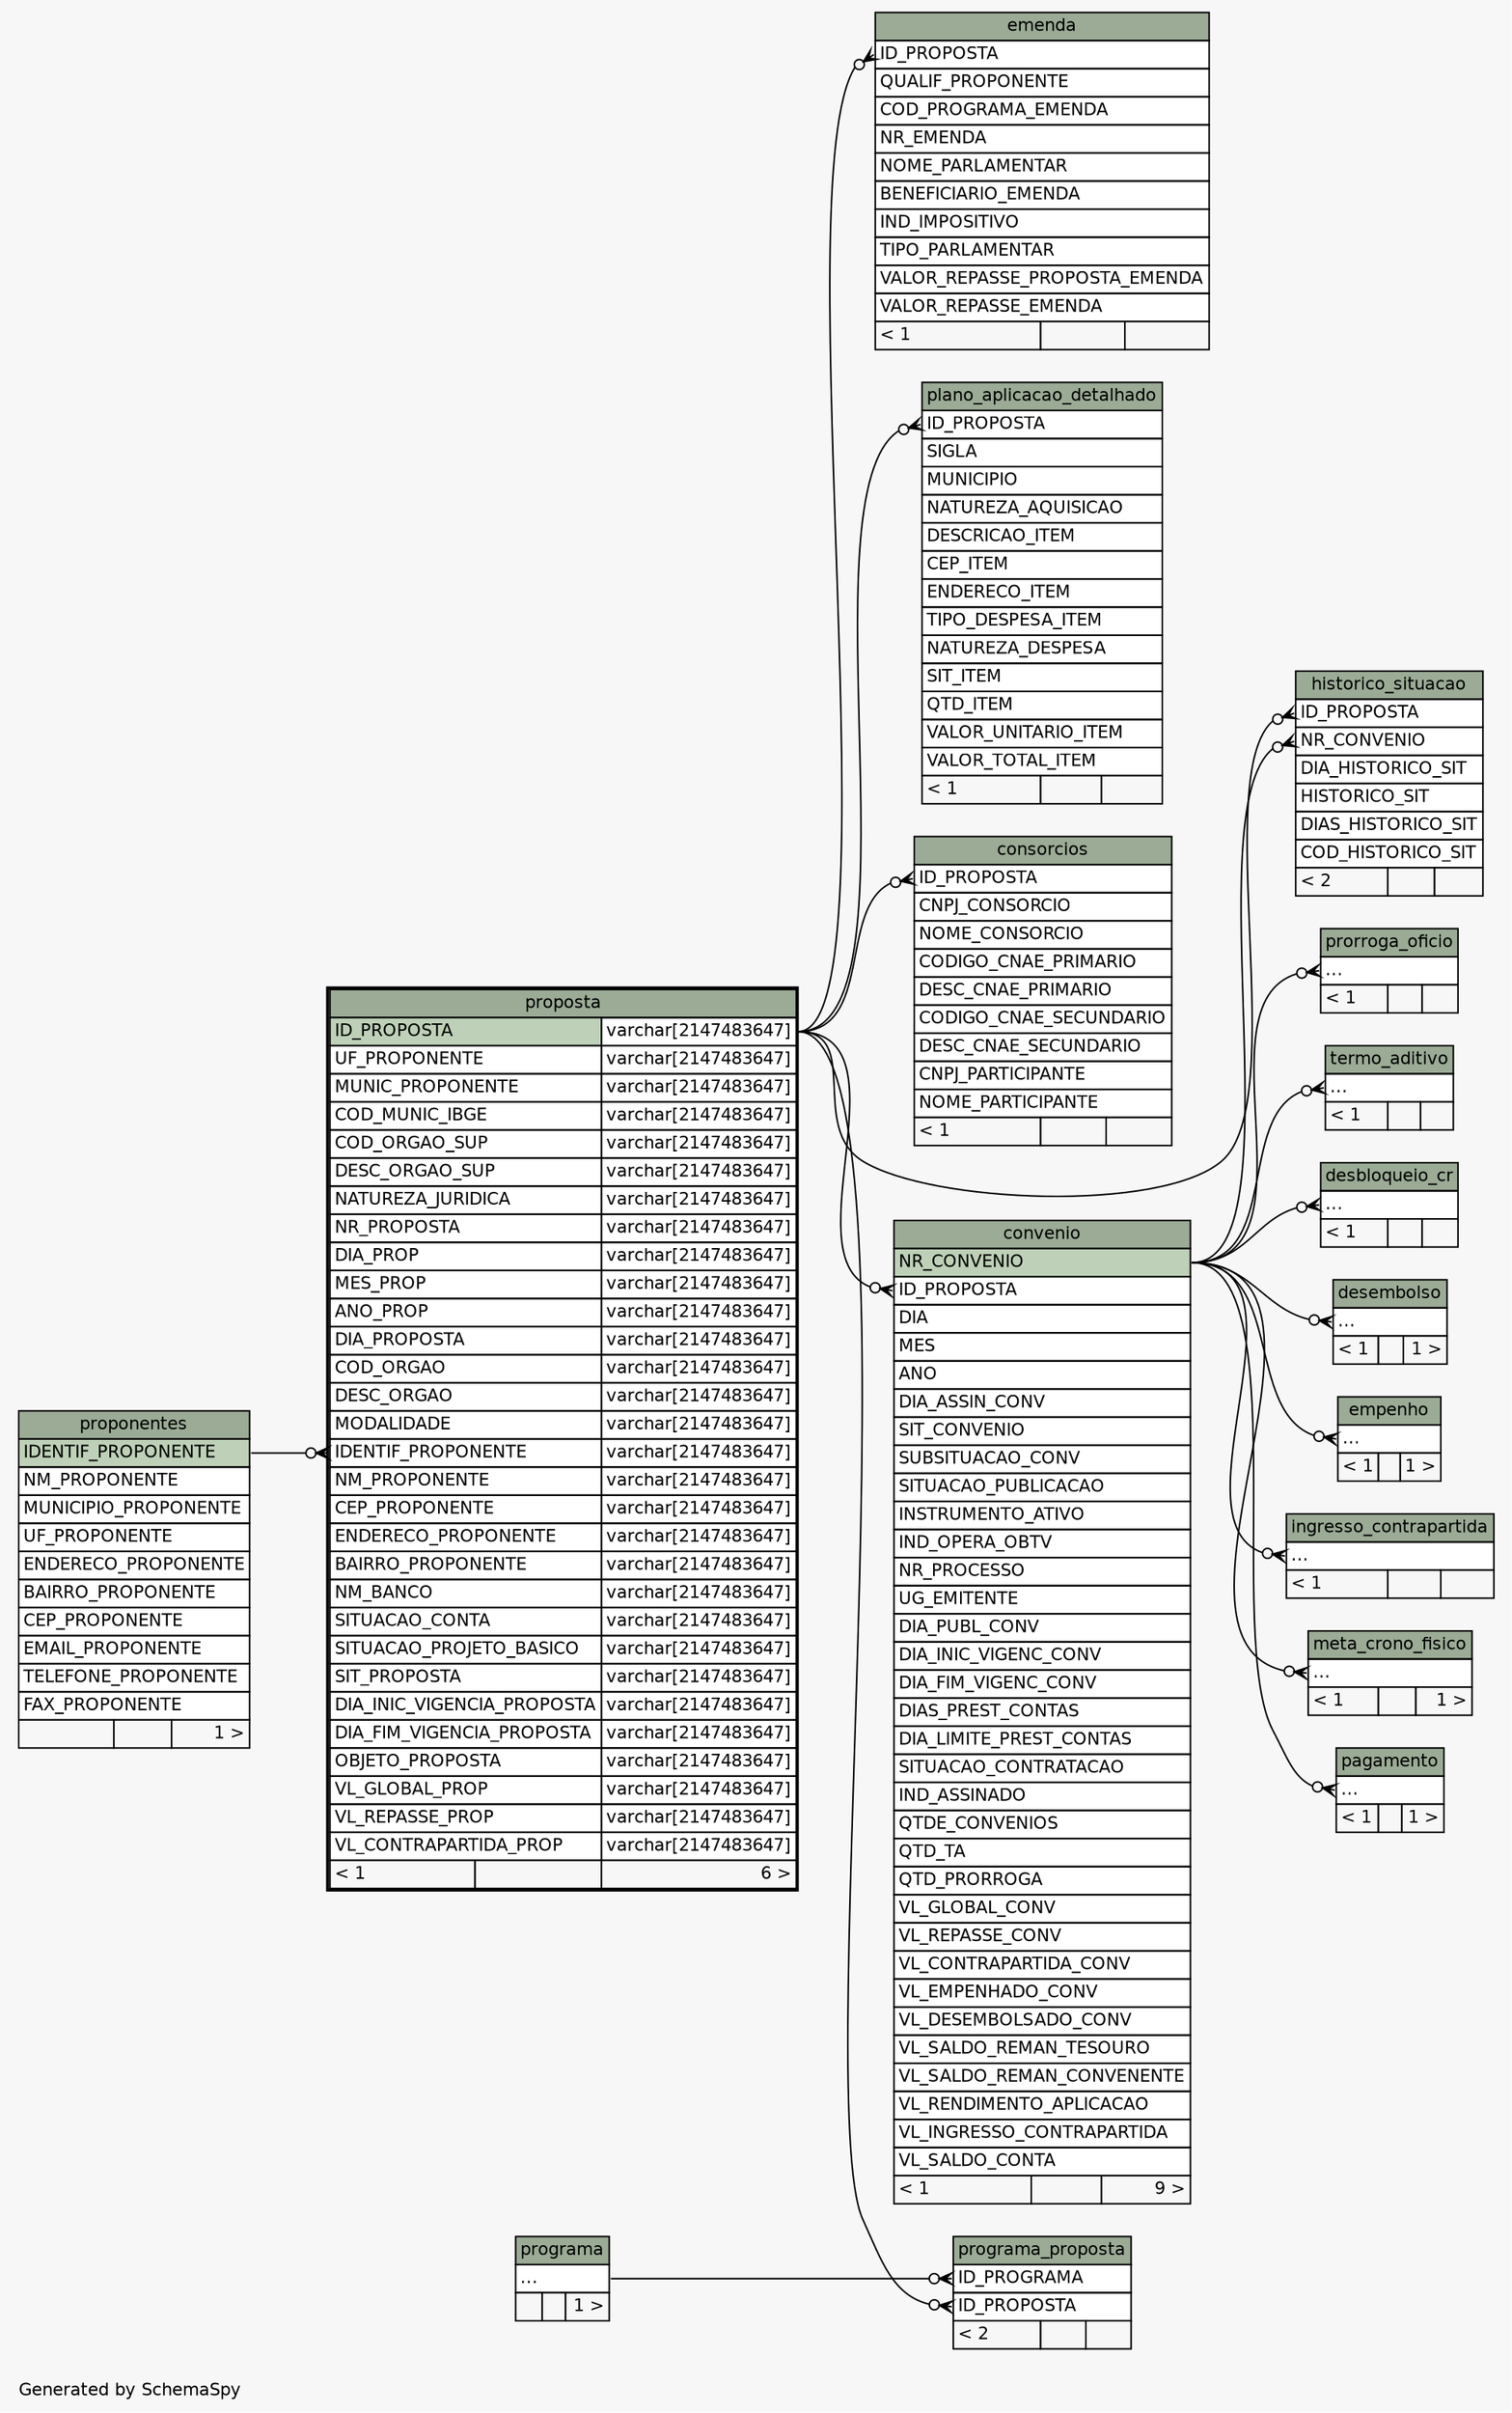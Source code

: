 // dot 2.38.0 on Windows 10 10.0
// SchemaSpy rev 590
digraph "twoDegreesRelationshipsDiagram" {
  graph [
    rankdir="RL"
    bgcolor="#f7f7f7"
    label="\nGenerated by SchemaSpy"
    labeljust="l"
    nodesep="0.18"
    ranksep="0.46"
    fontname="Helvetica"
    fontsize="11"
  ];
  node [
    fontname="Helvetica"
    fontsize="11"
    shape="plaintext"
  ];
  edge [
    arrowsize="0.8"
  ];
  "consorcios":"ID_PROPOSTA":w -> "proposta":"ID_PROPOSTA.type":e [arrowhead=none dir=back arrowtail=crowodot];
  "convenio":"ID_PROPOSTA":w -> "proposta":"ID_PROPOSTA.type":e [arrowhead=none dir=back arrowtail=crowodot];
  "desbloqueio_cr":"elipses":w -> "convenio":"NR_CONVENIO":e [arrowhead=none dir=back arrowtail=crowodot];
  "desembolso":"elipses":w -> "convenio":"NR_CONVENIO":e [arrowhead=none dir=back arrowtail=crowodot];
  "emenda":"ID_PROPOSTA":w -> "proposta":"ID_PROPOSTA.type":e [arrowhead=none dir=back arrowtail=crowodot];
  "empenho":"elipses":w -> "convenio":"NR_CONVENIO":e [arrowhead=none dir=back arrowtail=crowodot];
  "historico_situacao":"ID_PROPOSTA":w -> "proposta":"ID_PROPOSTA.type":e [arrowhead=none dir=back arrowtail=crowodot];
  "historico_situacao":"NR_CONVENIO":w -> "convenio":"NR_CONVENIO":e [arrowhead=none dir=back arrowtail=crowodot];
  "ingresso_contrapartida":"elipses":w -> "convenio":"NR_CONVENIO":e [arrowhead=none dir=back arrowtail=crowodot];
  "meta_crono_fisico":"elipses":w -> "convenio":"NR_CONVENIO":e [arrowhead=none dir=back arrowtail=crowodot];
  "pagamento":"elipses":w -> "convenio":"NR_CONVENIO":e [arrowhead=none dir=back arrowtail=crowodot];
  "plano_aplicacao_detalhado":"ID_PROPOSTA":w -> "proposta":"ID_PROPOSTA.type":e [arrowhead=none dir=back arrowtail=crowodot];
  "programa_proposta":"ID_PROGRAMA":w -> "programa":"elipses":e [arrowhead=none dir=back arrowtail=crowodot];
  "programa_proposta":"ID_PROPOSTA":w -> "proposta":"ID_PROPOSTA.type":e [arrowhead=none dir=back arrowtail=crowodot];
  "proposta":"IDENTIF_PROPONENTE":w -> "proponentes":"IDENTIF_PROPONENTE":e [arrowhead=none dir=back arrowtail=crowodot];
  "prorroga_oficio":"elipses":w -> "convenio":"NR_CONVENIO":e [arrowhead=none dir=back arrowtail=crowodot];
  "termo_aditivo":"elipses":w -> "convenio":"NR_CONVENIO":e [arrowhead=none dir=back arrowtail=crowodot];
  "consorcios" [
    label=<
    <TABLE BORDER="0" CELLBORDER="1" CELLSPACING="0" BGCOLOR="#ffffff">
      <TR><TD COLSPAN="3" BGCOLOR="#9bab96" ALIGN="CENTER">consorcios</TD></TR>
      <TR><TD PORT="ID_PROPOSTA" COLSPAN="3" ALIGN="LEFT">ID_PROPOSTA</TD></TR>
      <TR><TD PORT="CNPJ_CONSORCIO" COLSPAN="3" ALIGN="LEFT">CNPJ_CONSORCIO</TD></TR>
      <TR><TD PORT="NOME_CONSORCIO" COLSPAN="3" ALIGN="LEFT">NOME_CONSORCIO</TD></TR>
      <TR><TD PORT="CODIGO_CNAE_PRIMARIO" COLSPAN="3" ALIGN="LEFT">CODIGO_CNAE_PRIMARIO</TD></TR>
      <TR><TD PORT="DESC_CNAE_PRIMARIO" COLSPAN="3" ALIGN="LEFT">DESC_CNAE_PRIMARIO</TD></TR>
      <TR><TD PORT="CODIGO_CNAE_SECUNDARIO" COLSPAN="3" ALIGN="LEFT">CODIGO_CNAE_SECUNDARIO</TD></TR>
      <TR><TD PORT="DESC_CNAE_SECUNDARIO" COLSPAN="3" ALIGN="LEFT">DESC_CNAE_SECUNDARIO</TD></TR>
      <TR><TD PORT="CNPJ_PARTICIPANTE" COLSPAN="3" ALIGN="LEFT">CNPJ_PARTICIPANTE</TD></TR>
      <TR><TD PORT="NOME_PARTICIPANTE" COLSPAN="3" ALIGN="LEFT">NOME_PARTICIPANTE</TD></TR>
      <TR><TD ALIGN="LEFT" BGCOLOR="#f7f7f7">&lt; 1</TD><TD ALIGN="RIGHT" BGCOLOR="#f7f7f7">  </TD><TD ALIGN="RIGHT" BGCOLOR="#f7f7f7">  </TD></TR>
    </TABLE>>
    URL="consorcios.html"
    tooltip="consorcios"
  ];
  "convenio" [
    label=<
    <TABLE BORDER="0" CELLBORDER="1" CELLSPACING="0" BGCOLOR="#ffffff">
      <TR><TD COLSPAN="3" BGCOLOR="#9bab96" ALIGN="CENTER">convenio</TD></TR>
      <TR><TD PORT="NR_CONVENIO" COLSPAN="3" BGCOLOR="#bed1b8" ALIGN="LEFT">NR_CONVENIO</TD></TR>
      <TR><TD PORT="ID_PROPOSTA" COLSPAN="3" ALIGN="LEFT">ID_PROPOSTA</TD></TR>
      <TR><TD PORT="DIA" COLSPAN="3" ALIGN="LEFT">DIA</TD></TR>
      <TR><TD PORT="MES" COLSPAN="3" ALIGN="LEFT">MES</TD></TR>
      <TR><TD PORT="ANO" COLSPAN="3" ALIGN="LEFT">ANO</TD></TR>
      <TR><TD PORT="DIA_ASSIN_CONV" COLSPAN="3" ALIGN="LEFT">DIA_ASSIN_CONV</TD></TR>
      <TR><TD PORT="SIT_CONVENIO" COLSPAN="3" ALIGN="LEFT">SIT_CONVENIO</TD></TR>
      <TR><TD PORT="SUBSITUACAO_CONV" COLSPAN="3" ALIGN="LEFT">SUBSITUACAO_CONV</TD></TR>
      <TR><TD PORT="SITUACAO_PUBLICACAO" COLSPAN="3" ALIGN="LEFT">SITUACAO_PUBLICACAO</TD></TR>
      <TR><TD PORT="INSTRUMENTO_ATIVO" COLSPAN="3" ALIGN="LEFT">INSTRUMENTO_ATIVO</TD></TR>
      <TR><TD PORT="IND_OPERA_OBTV" COLSPAN="3" ALIGN="LEFT">IND_OPERA_OBTV</TD></TR>
      <TR><TD PORT="NR_PROCESSO" COLSPAN="3" ALIGN="LEFT">NR_PROCESSO</TD></TR>
      <TR><TD PORT="UG_EMITENTE" COLSPAN="3" ALIGN="LEFT">UG_EMITENTE</TD></TR>
      <TR><TD PORT="DIA_PUBL_CONV" COLSPAN="3" ALIGN="LEFT">DIA_PUBL_CONV</TD></TR>
      <TR><TD PORT="DIA_INIC_VIGENC_CONV" COLSPAN="3" ALIGN="LEFT">DIA_INIC_VIGENC_CONV</TD></TR>
      <TR><TD PORT="DIA_FIM_VIGENC_CONV" COLSPAN="3" ALIGN="LEFT">DIA_FIM_VIGENC_CONV</TD></TR>
      <TR><TD PORT="DIAS_PREST_CONTAS" COLSPAN="3" ALIGN="LEFT">DIAS_PREST_CONTAS</TD></TR>
      <TR><TD PORT="DIA_LIMITE_PREST_CONTAS" COLSPAN="3" ALIGN="LEFT">DIA_LIMITE_PREST_CONTAS</TD></TR>
      <TR><TD PORT="SITUACAO_CONTRATACAO" COLSPAN="3" ALIGN="LEFT">SITUACAO_CONTRATACAO</TD></TR>
      <TR><TD PORT="IND_ASSINADO" COLSPAN="3" ALIGN="LEFT">IND_ASSINADO</TD></TR>
      <TR><TD PORT="QTDE_CONVENIOS" COLSPAN="3" ALIGN="LEFT">QTDE_CONVENIOS</TD></TR>
      <TR><TD PORT="QTD_TA" COLSPAN="3" ALIGN="LEFT">QTD_TA</TD></TR>
      <TR><TD PORT="QTD_PRORROGA" COLSPAN="3" ALIGN="LEFT">QTD_PRORROGA</TD></TR>
      <TR><TD PORT="VL_GLOBAL_CONV" COLSPAN="3" ALIGN="LEFT">VL_GLOBAL_CONV</TD></TR>
      <TR><TD PORT="VL_REPASSE_CONV" COLSPAN="3" ALIGN="LEFT">VL_REPASSE_CONV</TD></TR>
      <TR><TD PORT="VL_CONTRAPARTIDA_CONV" COLSPAN="3" ALIGN="LEFT">VL_CONTRAPARTIDA_CONV</TD></TR>
      <TR><TD PORT="VL_EMPENHADO_CONV" COLSPAN="3" ALIGN="LEFT">VL_EMPENHADO_CONV</TD></TR>
      <TR><TD PORT="VL_DESEMBOLSADO_CONV" COLSPAN="3" ALIGN="LEFT">VL_DESEMBOLSADO_CONV</TD></TR>
      <TR><TD PORT="VL_SALDO_REMAN_TESOURO" COLSPAN="3" ALIGN="LEFT">VL_SALDO_REMAN_TESOURO</TD></TR>
      <TR><TD PORT="VL_SALDO_REMAN_CONVENENTE" COLSPAN="3" ALIGN="LEFT">VL_SALDO_REMAN_CONVENENTE</TD></TR>
      <TR><TD PORT="VL_RENDIMENTO_APLICACAO" COLSPAN="3" ALIGN="LEFT">VL_RENDIMENTO_APLICACAO</TD></TR>
      <TR><TD PORT="VL_INGRESSO_CONTRAPARTIDA" COLSPAN="3" ALIGN="LEFT">VL_INGRESSO_CONTRAPARTIDA</TD></TR>
      <TR><TD PORT="VL_SALDO_CONTA" COLSPAN="3" ALIGN="LEFT">VL_SALDO_CONTA</TD></TR>
      <TR><TD ALIGN="LEFT" BGCOLOR="#f7f7f7">&lt; 1</TD><TD ALIGN="RIGHT" BGCOLOR="#f7f7f7">  </TD><TD ALIGN="RIGHT" BGCOLOR="#f7f7f7">9 &gt;</TD></TR>
    </TABLE>>
    URL="convenio.html"
    tooltip="convenio"
  ];
  "desbloqueio_cr" [
    label=<
    <TABLE BORDER="0" CELLBORDER="1" CELLSPACING="0" BGCOLOR="#ffffff">
      <TR><TD COLSPAN="3" BGCOLOR="#9bab96" ALIGN="CENTER">desbloqueio_cr</TD></TR>
      <TR><TD PORT="elipses" COLSPAN="3" ALIGN="LEFT">...</TD></TR>
      <TR><TD ALIGN="LEFT" BGCOLOR="#f7f7f7">&lt; 1</TD><TD ALIGN="RIGHT" BGCOLOR="#f7f7f7">  </TD><TD ALIGN="RIGHT" BGCOLOR="#f7f7f7">  </TD></TR>
    </TABLE>>
    URL="desbloqueio_cr.html"
    tooltip="desbloqueio_cr"
  ];
  "desembolso" [
    label=<
    <TABLE BORDER="0" CELLBORDER="1" CELLSPACING="0" BGCOLOR="#ffffff">
      <TR><TD COLSPAN="3" BGCOLOR="#9bab96" ALIGN="CENTER">desembolso</TD></TR>
      <TR><TD PORT="elipses" COLSPAN="3" ALIGN="LEFT">...</TD></TR>
      <TR><TD ALIGN="LEFT" BGCOLOR="#f7f7f7">&lt; 1</TD><TD ALIGN="RIGHT" BGCOLOR="#f7f7f7">  </TD><TD ALIGN="RIGHT" BGCOLOR="#f7f7f7">1 &gt;</TD></TR>
    </TABLE>>
    URL="desembolso.html"
    tooltip="desembolso"
  ];
  "emenda" [
    label=<
    <TABLE BORDER="0" CELLBORDER="1" CELLSPACING="0" BGCOLOR="#ffffff">
      <TR><TD COLSPAN="3" BGCOLOR="#9bab96" ALIGN="CENTER">emenda</TD></TR>
      <TR><TD PORT="ID_PROPOSTA" COLSPAN="3" ALIGN="LEFT">ID_PROPOSTA</TD></TR>
      <TR><TD PORT="QUALIF_PROPONENTE" COLSPAN="3" ALIGN="LEFT">QUALIF_PROPONENTE</TD></TR>
      <TR><TD PORT="COD_PROGRAMA_EMENDA" COLSPAN="3" ALIGN="LEFT">COD_PROGRAMA_EMENDA</TD></TR>
      <TR><TD PORT="NR_EMENDA" COLSPAN="3" ALIGN="LEFT">NR_EMENDA</TD></TR>
      <TR><TD PORT="NOME_PARLAMENTAR" COLSPAN="3" ALIGN="LEFT">NOME_PARLAMENTAR</TD></TR>
      <TR><TD PORT="BENEFICIARIO_EMENDA" COLSPAN="3" ALIGN="LEFT">BENEFICIARIO_EMENDA</TD></TR>
      <TR><TD PORT="IND_IMPOSITIVO" COLSPAN="3" ALIGN="LEFT">IND_IMPOSITIVO</TD></TR>
      <TR><TD PORT="TIPO_PARLAMENTAR" COLSPAN="3" ALIGN="LEFT">TIPO_PARLAMENTAR</TD></TR>
      <TR><TD PORT="VALOR_REPASSE_PROPOSTA_EMENDA" COLSPAN="3" ALIGN="LEFT">VALOR_REPASSE_PROPOSTA_EMENDA</TD></TR>
      <TR><TD PORT="VALOR_REPASSE_EMENDA" COLSPAN="3" ALIGN="LEFT">VALOR_REPASSE_EMENDA</TD></TR>
      <TR><TD ALIGN="LEFT" BGCOLOR="#f7f7f7">&lt; 1</TD><TD ALIGN="RIGHT" BGCOLOR="#f7f7f7">  </TD><TD ALIGN="RIGHT" BGCOLOR="#f7f7f7">  </TD></TR>
    </TABLE>>
    URL="emenda.html"
    tooltip="emenda"
  ];
  "empenho" [
    label=<
    <TABLE BORDER="0" CELLBORDER="1" CELLSPACING="0" BGCOLOR="#ffffff">
      <TR><TD COLSPAN="3" BGCOLOR="#9bab96" ALIGN="CENTER">empenho</TD></TR>
      <TR><TD PORT="elipses" COLSPAN="3" ALIGN="LEFT">...</TD></TR>
      <TR><TD ALIGN="LEFT" BGCOLOR="#f7f7f7">&lt; 1</TD><TD ALIGN="RIGHT" BGCOLOR="#f7f7f7">  </TD><TD ALIGN="RIGHT" BGCOLOR="#f7f7f7">1 &gt;</TD></TR>
    </TABLE>>
    URL="empenho.html"
    tooltip="empenho"
  ];
  "historico_situacao" [
    label=<
    <TABLE BORDER="0" CELLBORDER="1" CELLSPACING="0" BGCOLOR="#ffffff">
      <TR><TD COLSPAN="3" BGCOLOR="#9bab96" ALIGN="CENTER">historico_situacao</TD></TR>
      <TR><TD PORT="ID_PROPOSTA" COLSPAN="3" ALIGN="LEFT">ID_PROPOSTA</TD></TR>
      <TR><TD PORT="NR_CONVENIO" COLSPAN="3" ALIGN="LEFT">NR_CONVENIO</TD></TR>
      <TR><TD PORT="DIA_HISTORICO_SIT" COLSPAN="3" ALIGN="LEFT">DIA_HISTORICO_SIT</TD></TR>
      <TR><TD PORT="HISTORICO_SIT" COLSPAN="3" ALIGN="LEFT">HISTORICO_SIT</TD></TR>
      <TR><TD PORT="DIAS_HISTORICO_SIT" COLSPAN="3" ALIGN="LEFT">DIAS_HISTORICO_SIT</TD></TR>
      <TR><TD PORT="COD_HISTORICO_SIT" COLSPAN="3" ALIGN="LEFT">COD_HISTORICO_SIT</TD></TR>
      <TR><TD ALIGN="LEFT" BGCOLOR="#f7f7f7">&lt; 2</TD><TD ALIGN="RIGHT" BGCOLOR="#f7f7f7">  </TD><TD ALIGN="RIGHT" BGCOLOR="#f7f7f7">  </TD></TR>
    </TABLE>>
    URL="historico_situacao.html"
    tooltip="historico_situacao"
  ];
  "ingresso_contrapartida" [
    label=<
    <TABLE BORDER="0" CELLBORDER="1" CELLSPACING="0" BGCOLOR="#ffffff">
      <TR><TD COLSPAN="3" BGCOLOR="#9bab96" ALIGN="CENTER">ingresso_contrapartida</TD></TR>
      <TR><TD PORT="elipses" COLSPAN="3" ALIGN="LEFT">...</TD></TR>
      <TR><TD ALIGN="LEFT" BGCOLOR="#f7f7f7">&lt; 1</TD><TD ALIGN="RIGHT" BGCOLOR="#f7f7f7">  </TD><TD ALIGN="RIGHT" BGCOLOR="#f7f7f7">  </TD></TR>
    </TABLE>>
    URL="ingresso_contrapartida.html"
    tooltip="ingresso_contrapartida"
  ];
  "meta_crono_fisico" [
    label=<
    <TABLE BORDER="0" CELLBORDER="1" CELLSPACING="0" BGCOLOR="#ffffff">
      <TR><TD COLSPAN="3" BGCOLOR="#9bab96" ALIGN="CENTER">meta_crono_fisico</TD></TR>
      <TR><TD PORT="elipses" COLSPAN="3" ALIGN="LEFT">...</TD></TR>
      <TR><TD ALIGN="LEFT" BGCOLOR="#f7f7f7">&lt; 1</TD><TD ALIGN="RIGHT" BGCOLOR="#f7f7f7">  </TD><TD ALIGN="RIGHT" BGCOLOR="#f7f7f7">1 &gt;</TD></TR>
    </TABLE>>
    URL="meta_crono_fisico.html"
    tooltip="meta_crono_fisico"
  ];
  "pagamento" [
    label=<
    <TABLE BORDER="0" CELLBORDER="1" CELLSPACING="0" BGCOLOR="#ffffff">
      <TR><TD COLSPAN="3" BGCOLOR="#9bab96" ALIGN="CENTER">pagamento</TD></TR>
      <TR><TD PORT="elipses" COLSPAN="3" ALIGN="LEFT">...</TD></TR>
      <TR><TD ALIGN="LEFT" BGCOLOR="#f7f7f7">&lt; 1</TD><TD ALIGN="RIGHT" BGCOLOR="#f7f7f7">  </TD><TD ALIGN="RIGHT" BGCOLOR="#f7f7f7">1 &gt;</TD></TR>
    </TABLE>>
    URL="pagamento.html"
    tooltip="pagamento"
  ];
  "plano_aplicacao_detalhado" [
    label=<
    <TABLE BORDER="0" CELLBORDER="1" CELLSPACING="0" BGCOLOR="#ffffff">
      <TR><TD COLSPAN="3" BGCOLOR="#9bab96" ALIGN="CENTER">plano_aplicacao_detalhado</TD></TR>
      <TR><TD PORT="ID_PROPOSTA" COLSPAN="3" ALIGN="LEFT">ID_PROPOSTA</TD></TR>
      <TR><TD PORT="SIGLA" COLSPAN="3" ALIGN="LEFT">SIGLA</TD></TR>
      <TR><TD PORT="MUNICIPIO" COLSPAN="3" ALIGN="LEFT">MUNICIPIO</TD></TR>
      <TR><TD PORT="NATUREZA_AQUISICAO" COLSPAN="3" ALIGN="LEFT">NATUREZA_AQUISICAO</TD></TR>
      <TR><TD PORT="DESCRICAO_ITEM" COLSPAN="3" ALIGN="LEFT">DESCRICAO_ITEM</TD></TR>
      <TR><TD PORT="CEP_ITEM" COLSPAN="3" ALIGN="LEFT">CEP_ITEM</TD></TR>
      <TR><TD PORT="ENDERECO_ITEM" COLSPAN="3" ALIGN="LEFT">ENDERECO_ITEM</TD></TR>
      <TR><TD PORT="TIPO_DESPESA_ITEM" COLSPAN="3" ALIGN="LEFT">TIPO_DESPESA_ITEM</TD></TR>
      <TR><TD PORT="NATUREZA_DESPESA" COLSPAN="3" ALIGN="LEFT">NATUREZA_DESPESA</TD></TR>
      <TR><TD PORT="SIT_ITEM" COLSPAN="3" ALIGN="LEFT">SIT_ITEM</TD></TR>
      <TR><TD PORT="QTD_ITEM" COLSPAN="3" ALIGN="LEFT">QTD_ITEM</TD></TR>
      <TR><TD PORT="VALOR_UNITARIO_ITEM" COLSPAN="3" ALIGN="LEFT">VALOR_UNITARIO_ITEM</TD></TR>
      <TR><TD PORT="VALOR_TOTAL_ITEM" COLSPAN="3" ALIGN="LEFT">VALOR_TOTAL_ITEM</TD></TR>
      <TR><TD ALIGN="LEFT" BGCOLOR="#f7f7f7">&lt; 1</TD><TD ALIGN="RIGHT" BGCOLOR="#f7f7f7">  </TD><TD ALIGN="RIGHT" BGCOLOR="#f7f7f7">  </TD></TR>
    </TABLE>>
    URL="plano_aplicacao_detalhado.html"
    tooltip="plano_aplicacao_detalhado"
  ];
  "programa" [
    label=<
    <TABLE BORDER="0" CELLBORDER="1" CELLSPACING="0" BGCOLOR="#ffffff">
      <TR><TD COLSPAN="3" BGCOLOR="#9bab96" ALIGN="CENTER">programa</TD></TR>
      <TR><TD PORT="elipses" COLSPAN="3" ALIGN="LEFT">...</TD></TR>
      <TR><TD ALIGN="LEFT" BGCOLOR="#f7f7f7">  </TD><TD ALIGN="RIGHT" BGCOLOR="#f7f7f7">  </TD><TD ALIGN="RIGHT" BGCOLOR="#f7f7f7">1 &gt;</TD></TR>
    </TABLE>>
    URL="programa.html"
    tooltip="programa"
  ];
  "programa_proposta" [
    label=<
    <TABLE BORDER="0" CELLBORDER="1" CELLSPACING="0" BGCOLOR="#ffffff">
      <TR><TD COLSPAN="3" BGCOLOR="#9bab96" ALIGN="CENTER">programa_proposta</TD></TR>
      <TR><TD PORT="ID_PROGRAMA" COLSPAN="3" ALIGN="LEFT">ID_PROGRAMA</TD></TR>
      <TR><TD PORT="ID_PROPOSTA" COLSPAN="3" ALIGN="LEFT">ID_PROPOSTA</TD></TR>
      <TR><TD ALIGN="LEFT" BGCOLOR="#f7f7f7">&lt; 2</TD><TD ALIGN="RIGHT" BGCOLOR="#f7f7f7">  </TD><TD ALIGN="RIGHT" BGCOLOR="#f7f7f7">  </TD></TR>
    </TABLE>>
    URL="programa_proposta.html"
    tooltip="programa_proposta"
  ];
  "proponentes" [
    label=<
    <TABLE BORDER="0" CELLBORDER="1" CELLSPACING="0" BGCOLOR="#ffffff">
      <TR><TD COLSPAN="3" BGCOLOR="#9bab96" ALIGN="CENTER">proponentes</TD></TR>
      <TR><TD PORT="IDENTIF_PROPONENTE" COLSPAN="3" BGCOLOR="#bed1b8" ALIGN="LEFT">IDENTIF_PROPONENTE</TD></TR>
      <TR><TD PORT="NM_PROPONENTE" COLSPAN="3" ALIGN="LEFT">NM_PROPONENTE</TD></TR>
      <TR><TD PORT="MUNICIPIO_PROPONENTE" COLSPAN="3" ALIGN="LEFT">MUNICIPIO_PROPONENTE</TD></TR>
      <TR><TD PORT="UF_PROPONENTE" COLSPAN="3" ALIGN="LEFT">UF_PROPONENTE</TD></TR>
      <TR><TD PORT="ENDERECO_PROPONENTE" COLSPAN="3" ALIGN="LEFT">ENDERECO_PROPONENTE</TD></TR>
      <TR><TD PORT="BAIRRO_PROPONENTE" COLSPAN="3" ALIGN="LEFT">BAIRRO_PROPONENTE</TD></TR>
      <TR><TD PORT="CEP_PROPONENTE" COLSPAN="3" ALIGN="LEFT">CEP_PROPONENTE</TD></TR>
      <TR><TD PORT="EMAIL_PROPONENTE" COLSPAN="3" ALIGN="LEFT">EMAIL_PROPONENTE</TD></TR>
      <TR><TD PORT="TELEFONE_PROPONENTE" COLSPAN="3" ALIGN="LEFT">TELEFONE_PROPONENTE</TD></TR>
      <TR><TD PORT="FAX_PROPONENTE" COLSPAN="3" ALIGN="LEFT">FAX_PROPONENTE</TD></TR>
      <TR><TD ALIGN="LEFT" BGCOLOR="#f7f7f7">  </TD><TD ALIGN="RIGHT" BGCOLOR="#f7f7f7">  </TD><TD ALIGN="RIGHT" BGCOLOR="#f7f7f7">1 &gt;</TD></TR>
    </TABLE>>
    URL="proponentes.html"
    tooltip="proponentes"
  ];
  "proposta" [
    label=<
    <TABLE BORDER="2" CELLBORDER="1" CELLSPACING="0" BGCOLOR="#ffffff">
      <TR><TD COLSPAN="3" BGCOLOR="#9bab96" ALIGN="CENTER">proposta</TD></TR>
      <TR><TD PORT="ID_PROPOSTA" COLSPAN="2" BGCOLOR="#bed1b8" ALIGN="LEFT">ID_PROPOSTA</TD><TD PORT="ID_PROPOSTA.type" ALIGN="LEFT">varchar[2147483647]</TD></TR>
      <TR><TD PORT="UF_PROPONENTE" COLSPAN="2" ALIGN="LEFT">UF_PROPONENTE</TD><TD PORT="UF_PROPONENTE.type" ALIGN="LEFT">varchar[2147483647]</TD></TR>
      <TR><TD PORT="MUNIC_PROPONENTE" COLSPAN="2" ALIGN="LEFT">MUNIC_PROPONENTE</TD><TD PORT="MUNIC_PROPONENTE.type" ALIGN="LEFT">varchar[2147483647]</TD></TR>
      <TR><TD PORT="COD_MUNIC_IBGE" COLSPAN="2" ALIGN="LEFT">COD_MUNIC_IBGE</TD><TD PORT="COD_MUNIC_IBGE.type" ALIGN="LEFT">varchar[2147483647]</TD></TR>
      <TR><TD PORT="COD_ORGAO_SUP" COLSPAN="2" ALIGN="LEFT">COD_ORGAO_SUP</TD><TD PORT="COD_ORGAO_SUP.type" ALIGN="LEFT">varchar[2147483647]</TD></TR>
      <TR><TD PORT="DESC_ORGAO_SUP" COLSPAN="2" ALIGN="LEFT">DESC_ORGAO_SUP</TD><TD PORT="DESC_ORGAO_SUP.type" ALIGN="LEFT">varchar[2147483647]</TD></TR>
      <TR><TD PORT="NATUREZA_JURIDICA" COLSPAN="2" ALIGN="LEFT">NATUREZA_JURIDICA</TD><TD PORT="NATUREZA_JURIDICA.type" ALIGN="LEFT">varchar[2147483647]</TD></TR>
      <TR><TD PORT="NR_PROPOSTA" COLSPAN="2" ALIGN="LEFT">NR_PROPOSTA</TD><TD PORT="NR_PROPOSTA.type" ALIGN="LEFT">varchar[2147483647]</TD></TR>
      <TR><TD PORT="DIA_PROP" COLSPAN="2" ALIGN="LEFT">DIA_PROP</TD><TD PORT="DIA_PROP.type" ALIGN="LEFT">varchar[2147483647]</TD></TR>
      <TR><TD PORT="MES_PROP" COLSPAN="2" ALIGN="LEFT">MES_PROP</TD><TD PORT="MES_PROP.type" ALIGN="LEFT">varchar[2147483647]</TD></TR>
      <TR><TD PORT="ANO_PROP" COLSPAN="2" ALIGN="LEFT">ANO_PROP</TD><TD PORT="ANO_PROP.type" ALIGN="LEFT">varchar[2147483647]</TD></TR>
      <TR><TD PORT="DIA_PROPOSTA" COLSPAN="2" ALIGN="LEFT">DIA_PROPOSTA</TD><TD PORT="DIA_PROPOSTA.type" ALIGN="LEFT">varchar[2147483647]</TD></TR>
      <TR><TD PORT="COD_ORGAO" COLSPAN="2" ALIGN="LEFT">COD_ORGAO</TD><TD PORT="COD_ORGAO.type" ALIGN="LEFT">varchar[2147483647]</TD></TR>
      <TR><TD PORT="DESC_ORGAO" COLSPAN="2" ALIGN="LEFT">DESC_ORGAO</TD><TD PORT="DESC_ORGAO.type" ALIGN="LEFT">varchar[2147483647]</TD></TR>
      <TR><TD PORT="MODALIDADE" COLSPAN="2" ALIGN="LEFT">MODALIDADE</TD><TD PORT="MODALIDADE.type" ALIGN="LEFT">varchar[2147483647]</TD></TR>
      <TR><TD PORT="IDENTIF_PROPONENTE" COLSPAN="2" ALIGN="LEFT">IDENTIF_PROPONENTE</TD><TD PORT="IDENTIF_PROPONENTE.type" ALIGN="LEFT">varchar[2147483647]</TD></TR>
      <TR><TD PORT="NM_PROPONENTE" COLSPAN="2" ALIGN="LEFT">NM_PROPONENTE</TD><TD PORT="NM_PROPONENTE.type" ALIGN="LEFT">varchar[2147483647]</TD></TR>
      <TR><TD PORT="CEP_PROPONENTE" COLSPAN="2" ALIGN="LEFT">CEP_PROPONENTE</TD><TD PORT="CEP_PROPONENTE.type" ALIGN="LEFT">varchar[2147483647]</TD></TR>
      <TR><TD PORT="ENDERECO_PROPONENTE" COLSPAN="2" ALIGN="LEFT">ENDERECO_PROPONENTE</TD><TD PORT="ENDERECO_PROPONENTE.type" ALIGN="LEFT">varchar[2147483647]</TD></TR>
      <TR><TD PORT="BAIRRO_PROPONENTE" COLSPAN="2" ALIGN="LEFT">BAIRRO_PROPONENTE</TD><TD PORT="BAIRRO_PROPONENTE.type" ALIGN="LEFT">varchar[2147483647]</TD></TR>
      <TR><TD PORT="NM_BANCO" COLSPAN="2" ALIGN="LEFT">NM_BANCO</TD><TD PORT="NM_BANCO.type" ALIGN="LEFT">varchar[2147483647]</TD></TR>
      <TR><TD PORT="SITUACAO_CONTA" COLSPAN="2" ALIGN="LEFT">SITUACAO_CONTA</TD><TD PORT="SITUACAO_CONTA.type" ALIGN="LEFT">varchar[2147483647]</TD></TR>
      <TR><TD PORT="SITUACAO_PROJETO_BASICO" COLSPAN="2" ALIGN="LEFT">SITUACAO_PROJETO_BASICO</TD><TD PORT="SITUACAO_PROJETO_BASICO.type" ALIGN="LEFT">varchar[2147483647]</TD></TR>
      <TR><TD PORT="SIT_PROPOSTA" COLSPAN="2" ALIGN="LEFT">SIT_PROPOSTA</TD><TD PORT="SIT_PROPOSTA.type" ALIGN="LEFT">varchar[2147483647]</TD></TR>
      <TR><TD PORT="DIA_INIC_VIGENCIA_PROPOSTA" COLSPAN="2" ALIGN="LEFT">DIA_INIC_VIGENCIA_PROPOSTA</TD><TD PORT="DIA_INIC_VIGENCIA_PROPOSTA.type" ALIGN="LEFT">varchar[2147483647]</TD></TR>
      <TR><TD PORT="DIA_FIM_VIGENCIA_PROPOSTA" COLSPAN="2" ALIGN="LEFT">DIA_FIM_VIGENCIA_PROPOSTA</TD><TD PORT="DIA_FIM_VIGENCIA_PROPOSTA.type" ALIGN="LEFT">varchar[2147483647]</TD></TR>
      <TR><TD PORT="OBJETO_PROPOSTA" COLSPAN="2" ALIGN="LEFT">OBJETO_PROPOSTA</TD><TD PORT="OBJETO_PROPOSTA.type" ALIGN="LEFT">varchar[2147483647]</TD></TR>
      <TR><TD PORT="VL_GLOBAL_PROP" COLSPAN="2" ALIGN="LEFT">VL_GLOBAL_PROP</TD><TD PORT="VL_GLOBAL_PROP.type" ALIGN="LEFT">varchar[2147483647]</TD></TR>
      <TR><TD PORT="VL_REPASSE_PROP" COLSPAN="2" ALIGN="LEFT">VL_REPASSE_PROP</TD><TD PORT="VL_REPASSE_PROP.type" ALIGN="LEFT">varchar[2147483647]</TD></TR>
      <TR><TD PORT="VL_CONTRAPARTIDA_PROP" COLSPAN="2" ALIGN="LEFT">VL_CONTRAPARTIDA_PROP</TD><TD PORT="VL_CONTRAPARTIDA_PROP.type" ALIGN="LEFT">varchar[2147483647]</TD></TR>
      <TR><TD ALIGN="LEFT" BGCOLOR="#f7f7f7">&lt; 1</TD><TD ALIGN="RIGHT" BGCOLOR="#f7f7f7">  </TD><TD ALIGN="RIGHT" BGCOLOR="#f7f7f7">6 &gt;</TD></TR>
    </TABLE>>
    URL="proposta.html"
    tooltip="proposta"
  ];
  "prorroga_oficio" [
    label=<
    <TABLE BORDER="0" CELLBORDER="1" CELLSPACING="0" BGCOLOR="#ffffff">
      <TR><TD COLSPAN="3" BGCOLOR="#9bab96" ALIGN="CENTER">prorroga_oficio</TD></TR>
      <TR><TD PORT="elipses" COLSPAN="3" ALIGN="LEFT">...</TD></TR>
      <TR><TD ALIGN="LEFT" BGCOLOR="#f7f7f7">&lt; 1</TD><TD ALIGN="RIGHT" BGCOLOR="#f7f7f7">  </TD><TD ALIGN="RIGHT" BGCOLOR="#f7f7f7">  </TD></TR>
    </TABLE>>
    URL="prorroga_oficio.html"
    tooltip="prorroga_oficio"
  ];
  "termo_aditivo" [
    label=<
    <TABLE BORDER="0" CELLBORDER="1" CELLSPACING="0" BGCOLOR="#ffffff">
      <TR><TD COLSPAN="3" BGCOLOR="#9bab96" ALIGN="CENTER">termo_aditivo</TD></TR>
      <TR><TD PORT="elipses" COLSPAN="3" ALIGN="LEFT">...</TD></TR>
      <TR><TD ALIGN="LEFT" BGCOLOR="#f7f7f7">&lt; 1</TD><TD ALIGN="RIGHT" BGCOLOR="#f7f7f7">  </TD><TD ALIGN="RIGHT" BGCOLOR="#f7f7f7">  </TD></TR>
    </TABLE>>
    URL="termo_aditivo.html"
    tooltip="termo_aditivo"
  ];
}

